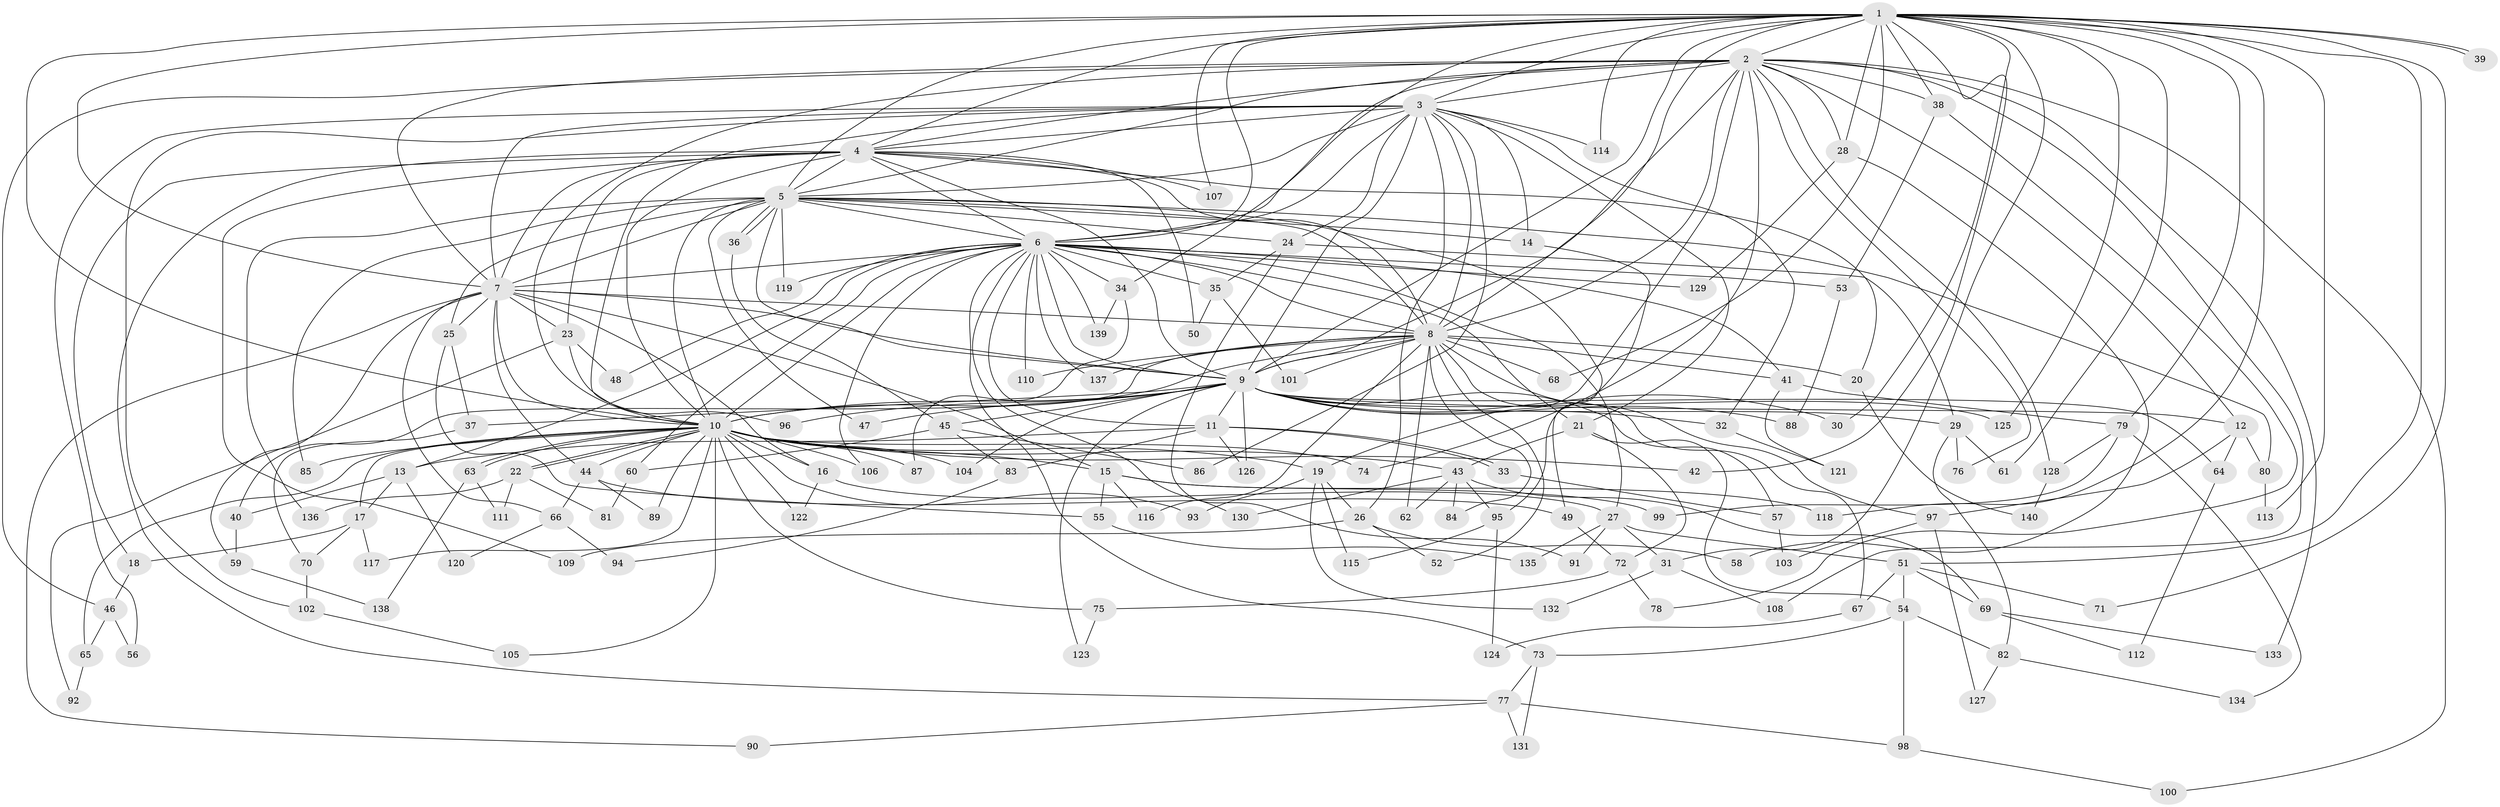 // coarse degree distribution, {29: 0.00980392156862745, 26: 0.0196078431372549, 30: 0.00980392156862745, 25: 0.00980392156862745, 21: 0.00980392156862745, 9: 0.029411764705882353, 7: 0.0196078431372549, 3: 0.17647058823529413, 6: 0.049019607843137254, 5: 0.08823529411764706, 4: 0.11764705882352941, 2: 0.45098039215686275, 1: 0.00980392156862745}
// Generated by graph-tools (version 1.1) at 2025/41/03/06/25 10:41:35]
// undirected, 140 vertices, 305 edges
graph export_dot {
graph [start="1"]
  node [color=gray90,style=filled];
  1;
  2;
  3;
  4;
  5;
  6;
  7;
  8;
  9;
  10;
  11;
  12;
  13;
  14;
  15;
  16;
  17;
  18;
  19;
  20;
  21;
  22;
  23;
  24;
  25;
  26;
  27;
  28;
  29;
  30;
  31;
  32;
  33;
  34;
  35;
  36;
  37;
  38;
  39;
  40;
  41;
  42;
  43;
  44;
  45;
  46;
  47;
  48;
  49;
  50;
  51;
  52;
  53;
  54;
  55;
  56;
  57;
  58;
  59;
  60;
  61;
  62;
  63;
  64;
  65;
  66;
  67;
  68;
  69;
  70;
  71;
  72;
  73;
  74;
  75;
  76;
  77;
  78;
  79;
  80;
  81;
  82;
  83;
  84;
  85;
  86;
  87;
  88;
  89;
  90;
  91;
  92;
  93;
  94;
  95;
  96;
  97;
  98;
  99;
  100;
  101;
  102;
  103;
  104;
  105;
  106;
  107;
  108;
  109;
  110;
  111;
  112;
  113;
  114;
  115;
  116;
  117;
  118;
  119;
  120;
  121;
  122;
  123;
  124;
  125;
  126;
  127;
  128;
  129;
  130;
  131;
  132;
  133;
  134;
  135;
  136;
  137;
  138;
  139;
  140;
  1 -- 2;
  1 -- 3;
  1 -- 4;
  1 -- 5;
  1 -- 6;
  1 -- 7;
  1 -- 8;
  1 -- 9;
  1 -- 10;
  1 -- 28;
  1 -- 30;
  1 -- 31;
  1 -- 34;
  1 -- 38;
  1 -- 39;
  1 -- 39;
  1 -- 42;
  1 -- 51;
  1 -- 61;
  1 -- 68;
  1 -- 71;
  1 -- 79;
  1 -- 107;
  1 -- 113;
  1 -- 114;
  1 -- 118;
  1 -- 125;
  2 -- 3;
  2 -- 4;
  2 -- 5;
  2 -- 6;
  2 -- 7;
  2 -- 8;
  2 -- 9;
  2 -- 10;
  2 -- 12;
  2 -- 19;
  2 -- 28;
  2 -- 38;
  2 -- 46;
  2 -- 74;
  2 -- 76;
  2 -- 100;
  2 -- 108;
  2 -- 128;
  2 -- 133;
  3 -- 4;
  3 -- 5;
  3 -- 6;
  3 -- 7;
  3 -- 8;
  3 -- 9;
  3 -- 10;
  3 -- 14;
  3 -- 21;
  3 -- 24;
  3 -- 26;
  3 -- 32;
  3 -- 56;
  3 -- 86;
  3 -- 102;
  3 -- 114;
  4 -- 5;
  4 -- 6;
  4 -- 7;
  4 -- 8;
  4 -- 9;
  4 -- 10;
  4 -- 18;
  4 -- 20;
  4 -- 23;
  4 -- 50;
  4 -- 77;
  4 -- 107;
  4 -- 109;
  5 -- 6;
  5 -- 7;
  5 -- 8;
  5 -- 9;
  5 -- 10;
  5 -- 14;
  5 -- 24;
  5 -- 25;
  5 -- 36;
  5 -- 36;
  5 -- 47;
  5 -- 49;
  5 -- 80;
  5 -- 85;
  5 -- 119;
  5 -- 136;
  6 -- 7;
  6 -- 8;
  6 -- 9;
  6 -- 10;
  6 -- 11;
  6 -- 13;
  6 -- 21;
  6 -- 27;
  6 -- 34;
  6 -- 35;
  6 -- 41;
  6 -- 48;
  6 -- 53;
  6 -- 60;
  6 -- 73;
  6 -- 106;
  6 -- 110;
  6 -- 119;
  6 -- 129;
  6 -- 130;
  6 -- 137;
  6 -- 139;
  7 -- 8;
  7 -- 9;
  7 -- 10;
  7 -- 15;
  7 -- 16;
  7 -- 23;
  7 -- 25;
  7 -- 44;
  7 -- 59;
  7 -- 66;
  7 -- 90;
  8 -- 9;
  8 -- 10;
  8 -- 20;
  8 -- 40;
  8 -- 41;
  8 -- 52;
  8 -- 62;
  8 -- 67;
  8 -- 68;
  8 -- 84;
  8 -- 97;
  8 -- 101;
  8 -- 110;
  8 -- 116;
  8 -- 137;
  9 -- 10;
  9 -- 11;
  9 -- 12;
  9 -- 29;
  9 -- 30;
  9 -- 32;
  9 -- 37;
  9 -- 45;
  9 -- 47;
  9 -- 57;
  9 -- 64;
  9 -- 88;
  9 -- 96;
  9 -- 104;
  9 -- 123;
  9 -- 125;
  9 -- 126;
  10 -- 15;
  10 -- 16;
  10 -- 17;
  10 -- 19;
  10 -- 22;
  10 -- 22;
  10 -- 42;
  10 -- 43;
  10 -- 44;
  10 -- 63;
  10 -- 63;
  10 -- 65;
  10 -- 74;
  10 -- 75;
  10 -- 85;
  10 -- 87;
  10 -- 89;
  10 -- 93;
  10 -- 104;
  10 -- 105;
  10 -- 106;
  10 -- 117;
  10 -- 122;
  11 -- 13;
  11 -- 33;
  11 -- 33;
  11 -- 83;
  11 -- 126;
  12 -- 64;
  12 -- 80;
  12 -- 97;
  13 -- 17;
  13 -- 40;
  13 -- 120;
  14 -- 95;
  15 -- 55;
  15 -- 99;
  15 -- 116;
  15 -- 118;
  16 -- 27;
  16 -- 122;
  17 -- 18;
  17 -- 70;
  17 -- 117;
  18 -- 46;
  19 -- 26;
  19 -- 93;
  19 -- 115;
  19 -- 132;
  20 -- 140;
  21 -- 43;
  21 -- 54;
  21 -- 72;
  22 -- 81;
  22 -- 111;
  22 -- 136;
  23 -- 48;
  23 -- 92;
  23 -- 96;
  24 -- 29;
  24 -- 35;
  24 -- 91;
  25 -- 37;
  25 -- 55;
  26 -- 52;
  26 -- 58;
  26 -- 109;
  27 -- 31;
  27 -- 51;
  27 -- 91;
  27 -- 135;
  28 -- 58;
  28 -- 129;
  29 -- 61;
  29 -- 76;
  29 -- 82;
  31 -- 108;
  31 -- 132;
  32 -- 121;
  33 -- 57;
  34 -- 87;
  34 -- 139;
  35 -- 50;
  35 -- 101;
  36 -- 45;
  37 -- 70;
  38 -- 53;
  38 -- 78;
  40 -- 59;
  41 -- 79;
  41 -- 121;
  43 -- 62;
  43 -- 69;
  43 -- 84;
  43 -- 95;
  43 -- 130;
  44 -- 49;
  44 -- 66;
  44 -- 89;
  45 -- 60;
  45 -- 83;
  45 -- 86;
  46 -- 56;
  46 -- 65;
  49 -- 72;
  51 -- 54;
  51 -- 67;
  51 -- 69;
  51 -- 71;
  53 -- 88;
  54 -- 73;
  54 -- 82;
  54 -- 98;
  55 -- 135;
  57 -- 103;
  59 -- 138;
  60 -- 81;
  63 -- 111;
  63 -- 138;
  64 -- 112;
  65 -- 92;
  66 -- 94;
  66 -- 120;
  67 -- 124;
  69 -- 112;
  69 -- 133;
  70 -- 102;
  72 -- 75;
  72 -- 78;
  73 -- 77;
  73 -- 131;
  75 -- 123;
  77 -- 90;
  77 -- 98;
  77 -- 131;
  79 -- 99;
  79 -- 128;
  79 -- 134;
  80 -- 113;
  82 -- 127;
  82 -- 134;
  83 -- 94;
  95 -- 115;
  95 -- 124;
  97 -- 103;
  97 -- 127;
  98 -- 100;
  102 -- 105;
  128 -- 140;
}
